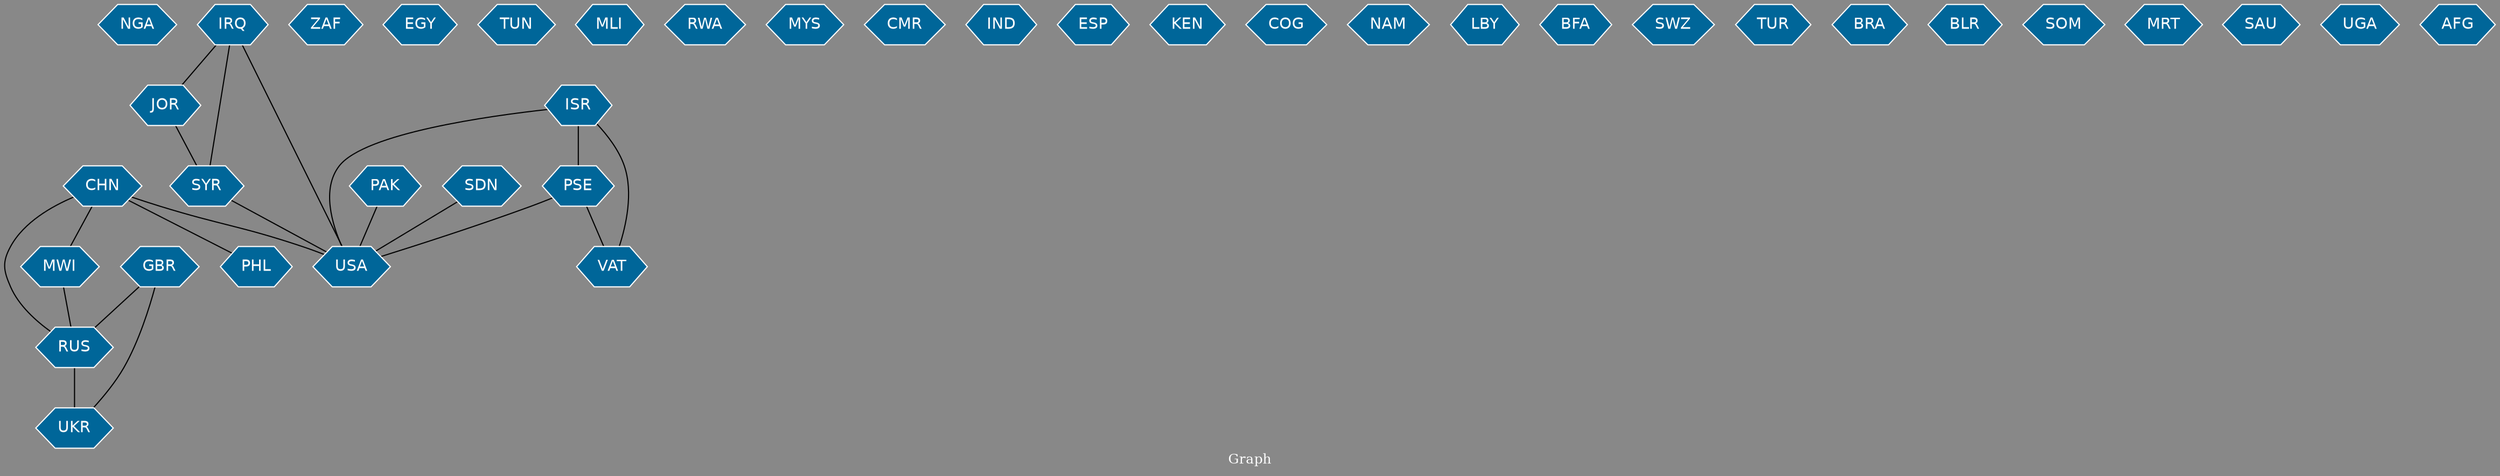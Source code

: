 // Countries together in item graph
graph {
	graph [bgcolor="#888888" fontcolor=white fontsize=12 label="Graph" outputorder=edgesfirst overlap=prism]
	node [color=white fillcolor="#006699" fontcolor=white fontname=Helvetica shape=hexagon style=filled]
	edge [arrowhead=open color=black fontcolor=white fontname=Courier fontsize=12]
		NGA [label=NGA]
		RUS [label=RUS]
		GBR [label=GBR]
		UKR [label=UKR]
		SYR [label=SYR]
		JOR [label=JOR]
		IRQ [label=IRQ]
		CHN [label=CHN]
		ZAF [label=ZAF]
		EGY [label=EGY]
		ISR [label=ISR]
		USA [label=USA]
		TUN [label=TUN]
		PAK [label=PAK]
		MLI [label=MLI]
		SDN [label=SDN]
		RWA [label=RWA]
		PSE [label=PSE]
		VAT [label=VAT]
		MYS [label=MYS]
		CMR [label=CMR]
		IND [label=IND]
		ESP [label=ESP]
		KEN [label=KEN]
		MWI [label=MWI]
		COG [label=COG]
		NAM [label=NAM]
		PHL [label=PHL]
		LBY [label=LBY]
		BFA [label=BFA]
		SWZ [label=SWZ]
		TUR [label=TUR]
		BRA [label=BRA]
		BLR [label=BLR]
		SOM [label=SOM]
		MRT [label=MRT]
		SAU [label=SAU]
		UGA [label=UGA]
		AFG [label=AFG]
			GBR -- UKR [weight=1]
			PAK -- USA [weight=1]
			GBR -- RUS [weight=1]
			ISR -- PSE [weight=2]
			IRQ -- JOR [weight=1]
			IRQ -- USA [weight=1]
			CHN -- RUS [weight=1]
			CHN -- PHL [weight=1]
			CHN -- MWI [weight=1]
			CHN -- USA [weight=1]
			RUS -- UKR [weight=3]
			PSE -- USA [weight=1]
			MWI -- RUS [weight=1]
			ISR -- VAT [weight=1]
			IRQ -- SYR [weight=1]
			SYR -- USA [weight=1]
			SDN -- USA [weight=1]
			ISR -- USA [weight=1]
			PSE -- VAT [weight=1]
			JOR -- SYR [weight=1]
}